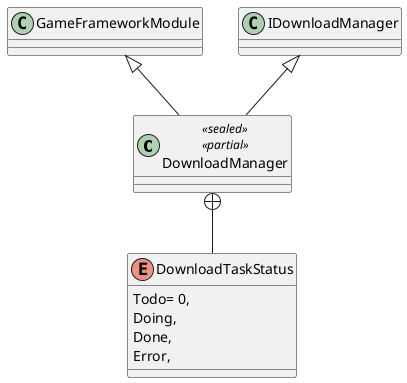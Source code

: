 @startuml
class DownloadManager <<sealed>> <<partial>> {
}
enum DownloadTaskStatus {
    Todo= 0,
    Doing,
    Done,
    Error,
}
GameFrameworkModule <|-- DownloadManager
IDownloadManager <|-- DownloadManager
DownloadManager +-- DownloadTaskStatus
@enduml
